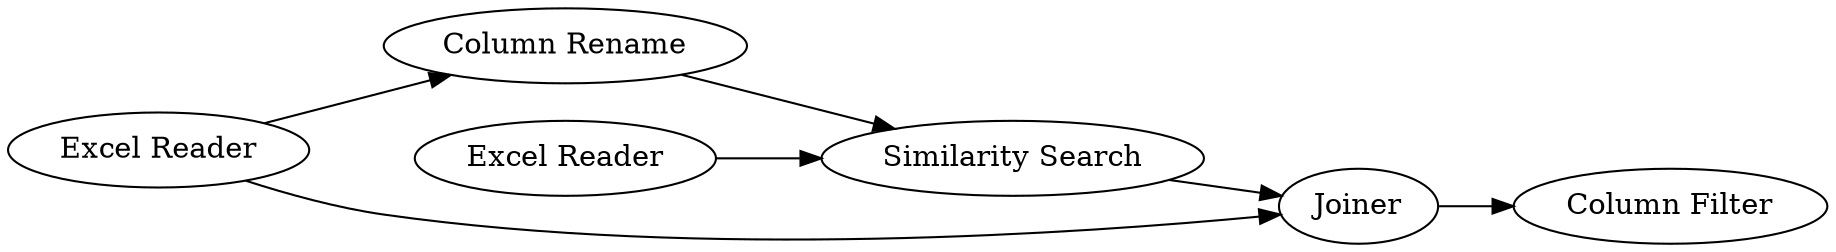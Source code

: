 digraph {
	1 -> 3
	4 -> 5
	3 -> 4
	5 -> 6
	2 -> 4
	1 -> 5
	5 [label=Joiner]
	1 [label="Excel Reader"]
	4 [label="Similarity Search"]
	6 [label="Column Filter"]
	3 [label="Column Rename"]
	2 [label="Excel Reader"]
	rankdir=LR
}
